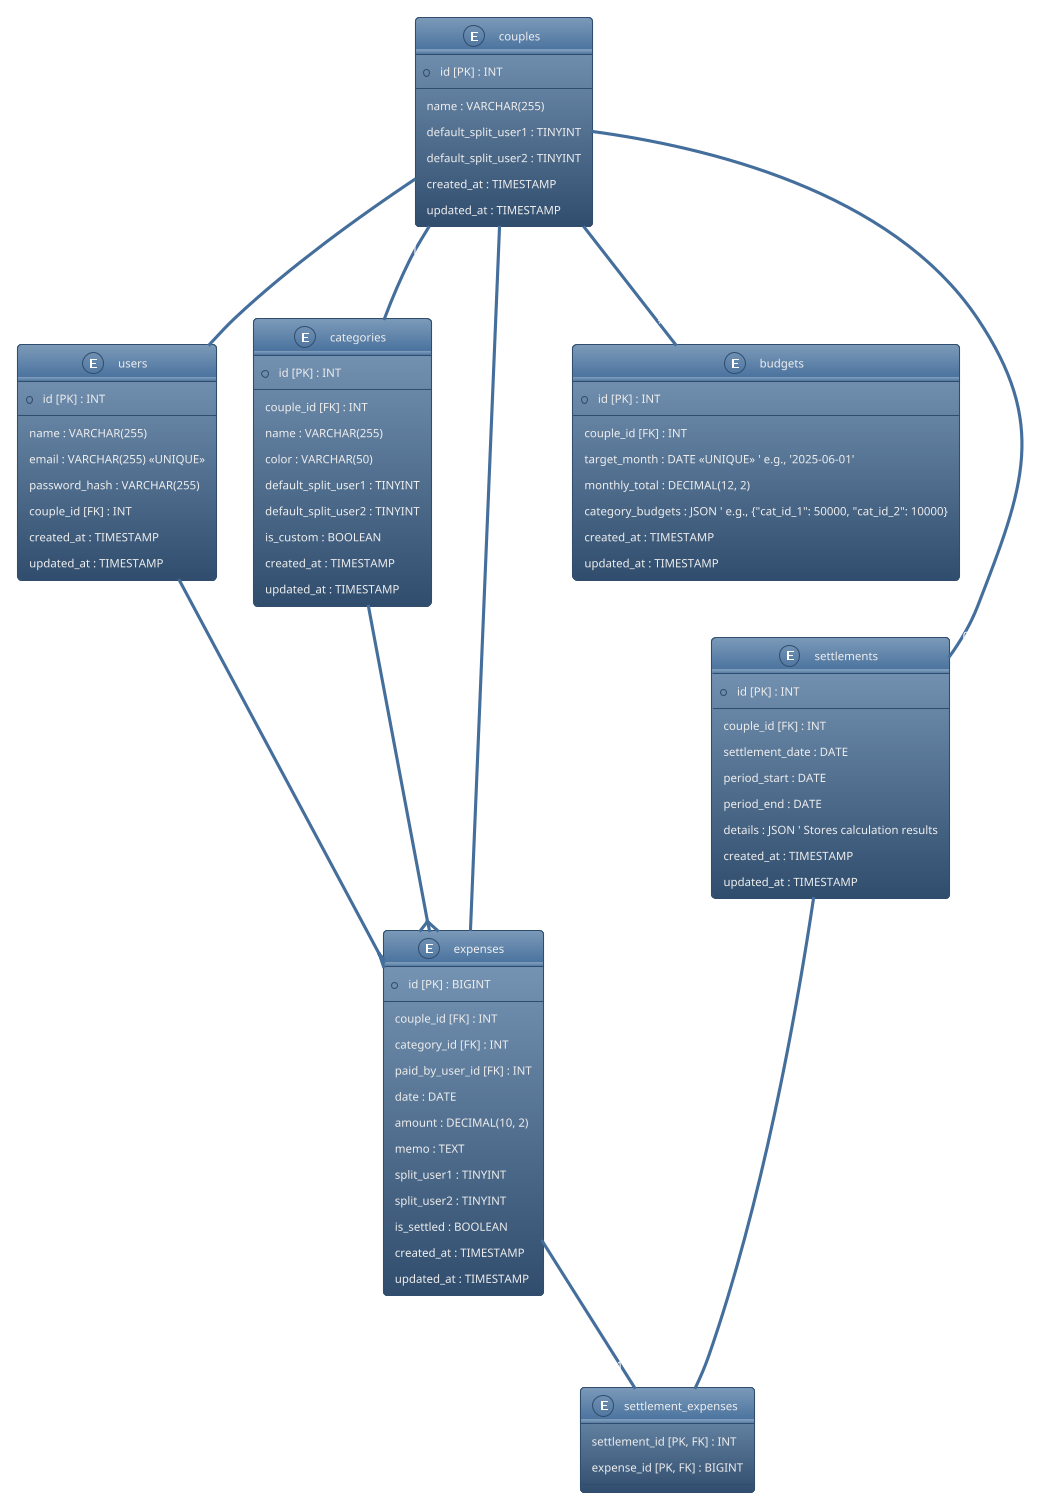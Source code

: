 @startuml
!theme spacelab

' --- テーブル定義 ---

entity "users" {
  + id [PK] : INT
  --
  name : VARCHAR(255)
  email : VARCHAR(255) <<UNIQUE>>
  password_hash : VARCHAR(255)
  couple_id [FK] : INT
  created_at : TIMESTAMP
  updated_at : TIMESTAMP
}

entity "couples" {
  + id [PK] : INT
  --
  name : VARCHAR(255)
  default_split_user1 : TINYINT
  default_split_user2 : TINYINT
  created_at : TIMESTAMP
  updated_at : TIMESTAMP
}

entity "categories" {
  + id [PK] : INT
  --
  couple_id [FK] : INT
  name : VARCHAR(255)
  color : VARCHAR(50)
  default_split_user1 : TINYINT
  default_split_user2 : TINYINT
  is_custom : BOOLEAN
  created_at : TIMESTAMP
  updated_at : TIMESTAMP
}

entity "expenses" {
  + id [PK] : BIGINT
  --
  couple_id [FK] : INT
  category_id [FK] : INT
  paid_by_user_id [FK] : INT
  date : DATE
  amount : DECIMAL(10, 2)
  memo : TEXT
  split_user1 : TINYINT
  split_user2 : TINYINT
  is_settled : BOOLEAN
  created_at : TIMESTAMP
  updated_at : TIMESTAMP
}

entity "budgets" {
  + id [PK] : INT
  --
  couple_id [FK] : INT
  target_month : DATE <<UNIQUE>> ' e.g., '2025-06-01'
  monthly_total : DECIMAL(12, 2)
  category_budgets : JSON ' e.g., {"cat_id_1": 50000, "cat_id_2": 10000}
  created_at : TIMESTAMP
  updated_at : TIMESTAMP
}

entity "settlements" {
  + id [PK] : INT
  --
  couple_id [FK] : INT
  settlement_date : DATE
  period_start : DATE
  period_end : DATE
  details : JSON ' Stores calculation results
  created_at : TIMESTAMP
  updated_at : TIMESTAMP
}

' 精算と支出の中間テーブル (多対多)
entity "settlement_expenses" {
  settlement_id [PK, FK] : INT
  expense_id [PK, FK] : BIGINT
}


' --- リレーションシップ定義 ---

couples "1" -- "2" users : has
couples "1" -- "0..*" categories : manages
couples "1" -- "0..*" expenses : has
couples "1" -- "0..*" budgets : sets
couples "1" -- "0..*" settlements : performs

categories --{ expenses

users --{ expenses

settlements "1" -- "1..*" settlement_expenses : covers
expenses "1" -- "0..1" settlement_expenses : is covered by


@enduml
```

**図の説明:**

* **各エンティティ（テーブル）:**
    * `users`: ユーザー情報を管理します。各ユーザーは1つの`couples`に所属します。
    * `couples`: カップル情報を管理する中心的なテーブルです。
    * `categories`: カップルごとに管理される支出カテゴリです。
    * `expenses`: 日々の支出データを記録します。
    * `budgets`: カップルごとに月次の予算を設定します。
    * `settlements`: 精算の履歴を記録します。
    * `settlement_expenses`: どの精算がどの支出をカバーしたかを記録する**中間テーブル**です。これにより、支出と精算の多対多の関係を表現しています。
* **リレーションシップ:**
    * 線はテーブル間の関連を示します。例えば `couples "1" -- "2" users` は、1つのカップルに2人のユーザーが紐づくことを意味します。
    * `--{` は、多数側（many）を示します（例: 1つのカテゴリに多数の支出が紐づく）。

このDDLは、要件定義書の内容を網羅し、拡張性も考慮した正規化されたデータベース構造となっています。後ほど、この図を基に実際のデータベースを構築する際の参考にしてくだ
